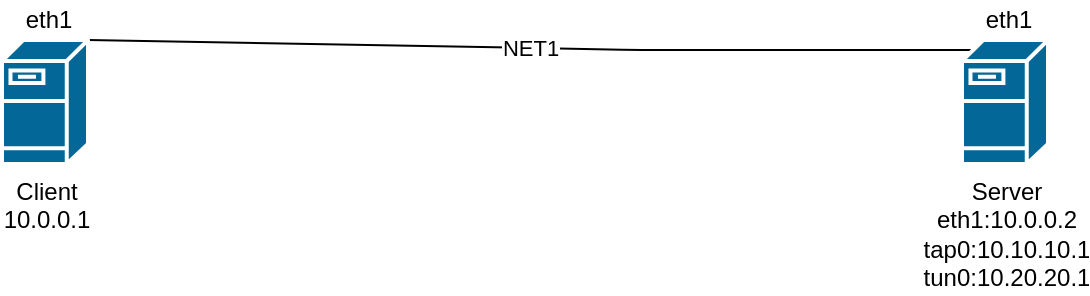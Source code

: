 <mxfile version="12.1.0" type="device" pages="1"><diagram id="Zgi4rHWbmg1_TG9uPT5_" name="Page-1"><mxGraphModel dx="1088" dy="802" grid="1" gridSize="10" guides="1" tooltips="1" connect="1" arrows="1" fold="1" page="1" pageScale="1" pageWidth="850" pageHeight="1100" math="0" shadow="0"><root><mxCell id="0"/><mxCell id="1" parent="0"/><mxCell id="RBq3MbSLiyZMM6YeZ8Oc-4" value="NET1" style="rounded=1;orthogonalLoop=1;jettySize=auto;html=1;exitX=1;exitY=0;exitDx=0;exitDy=0;exitPerimeter=0;entryX=0.13;entryY=0.08;entryDx=0;entryDy=0;entryPerimeter=0;strokeColor=#000000;startArrow=none;startFill=0;endArrow=none;endFill=0;" parent="1" source="RBq3MbSLiyZMM6YeZ8Oc-1" target="RBq3MbSLiyZMM6YeZ8Oc-2" edge="1"><mxGeometry relative="1" as="geometry"><mxPoint x="412" y="81" as="targetPoint"/><Array as="points"><mxPoint x="470" y="175"/></Array></mxGeometry></mxCell><mxCell id="RBq3MbSLiyZMM6YeZ8Oc-1" value="Client&lt;br&gt;10.0.0.1" style="shape=mxgraph.cisco.servers.fileserver;html=1;pointerEvents=1;dashed=0;fillColor=#036897;strokeColor=#ffffff;strokeWidth=2;verticalLabelPosition=bottom;verticalAlign=top;align=center;outlineConnect=0;" parent="1" vertex="1"><mxGeometry x="150" y="170" width="43" height="62" as="geometry"/></mxCell><mxCell id="RBq3MbSLiyZMM6YeZ8Oc-2" value="Server&lt;br&gt;eth1:10.0.0.2&lt;br&gt;tap0:10.10.10.1&lt;br&gt;tun0:10.20.20.1&lt;br&gt;" style="shape=mxgraph.cisco.servers.fileserver;html=1;pointerEvents=1;dashed=0;fillColor=#036897;strokeColor=#ffffff;strokeWidth=2;verticalLabelPosition=bottom;verticalAlign=top;align=center;outlineConnect=0;" parent="1" vertex="1"><mxGeometry x="630" y="170" width="43" height="62" as="geometry"/></mxCell><mxCell id="RBq3MbSLiyZMM6YeZ8Oc-7" value="eth1" style="text;html=1;resizable=0;autosize=1;align=center;verticalAlign=middle;points=[];fillColor=none;strokeColor=none;rounded=0;" parent="1" vertex="1"><mxGeometry x="153" y="150" width="40" height="20" as="geometry"/></mxCell><mxCell id="RBq3MbSLiyZMM6YeZ8Oc-10" value="eth1" style="text;html=1;resizable=0;autosize=1;align=center;verticalAlign=middle;points=[];fillColor=none;strokeColor=none;rounded=0;" parent="1" vertex="1"><mxGeometry x="633" y="150" width="40" height="20" as="geometry"/></mxCell></root></mxGraphModel></diagram></mxfile>